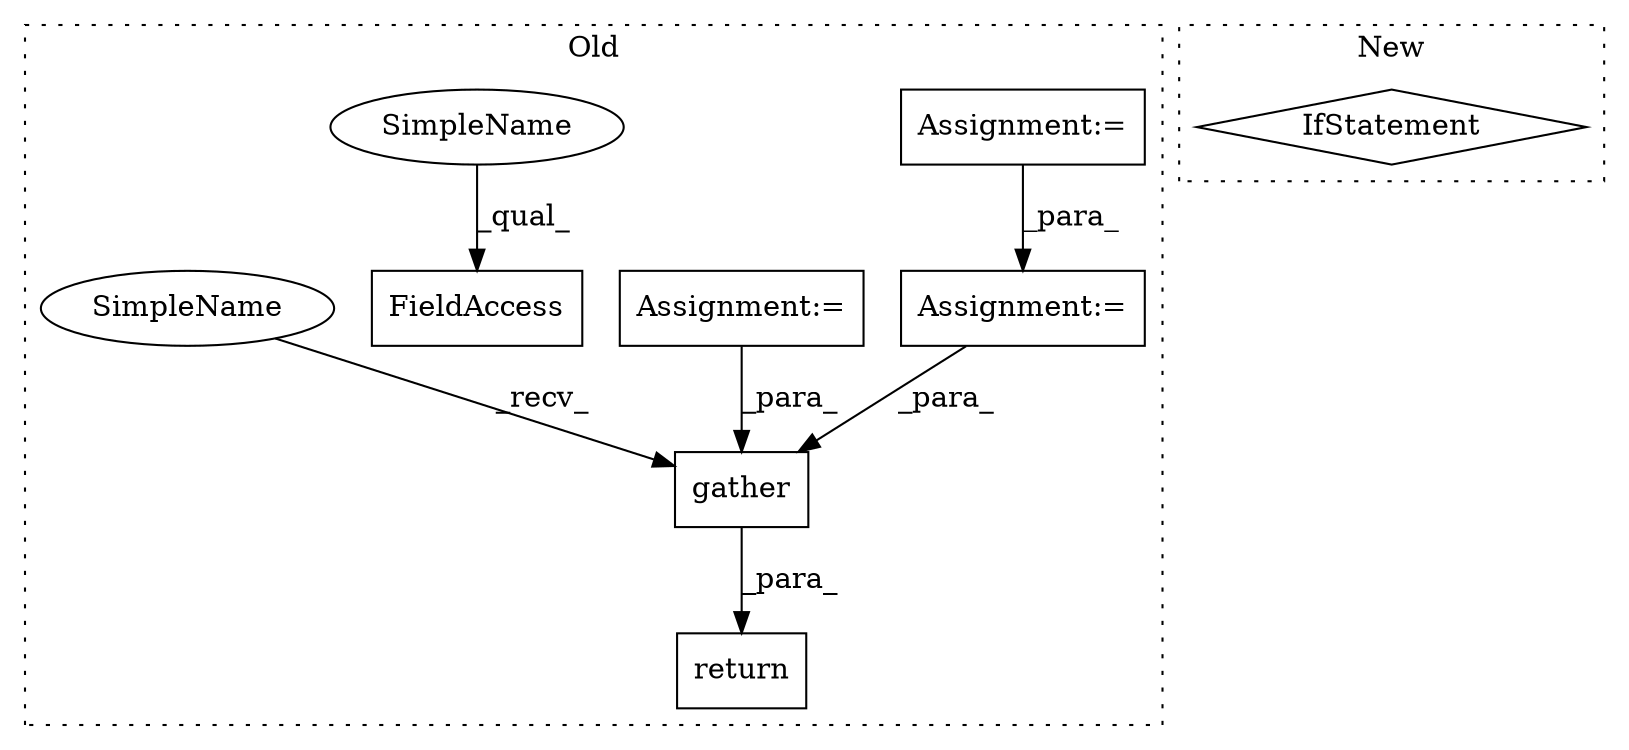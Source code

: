 digraph G {
subgraph cluster0 {
1 [label="gather" a="32" s="3787,3841" l="7,1" shape="box"];
3 [label="Assignment:=" a="7" s="3457" l="1" shape="box"];
4 [label="Assignment:=" a="7" s="3679" l="1" shape="box"];
5 [label="FieldAccess" a="22" s="3649" l="16" shape="box"];
6 [label="Assignment:=" a="7" s="3563" l="1" shape="box"];
7 [label="return" a="41" s="3769" l="7" shape="box"];
8 [label="SimpleName" a="42" s="3649" l="10" shape="ellipse"];
9 [label="SimpleName" a="42" s="3776" l="10" shape="ellipse"];
label = "Old";
style="dotted";
}
subgraph cluster1 {
2 [label="IfStatement" a="25" s="3907,3926" l="4,2" shape="diamond"];
label = "New";
style="dotted";
}
1 -> 7 [label="_para_"];
3 -> 6 [label="_para_"];
4 -> 1 [label="_para_"];
6 -> 1 [label="_para_"];
8 -> 5 [label="_qual_"];
9 -> 1 [label="_recv_"];
}